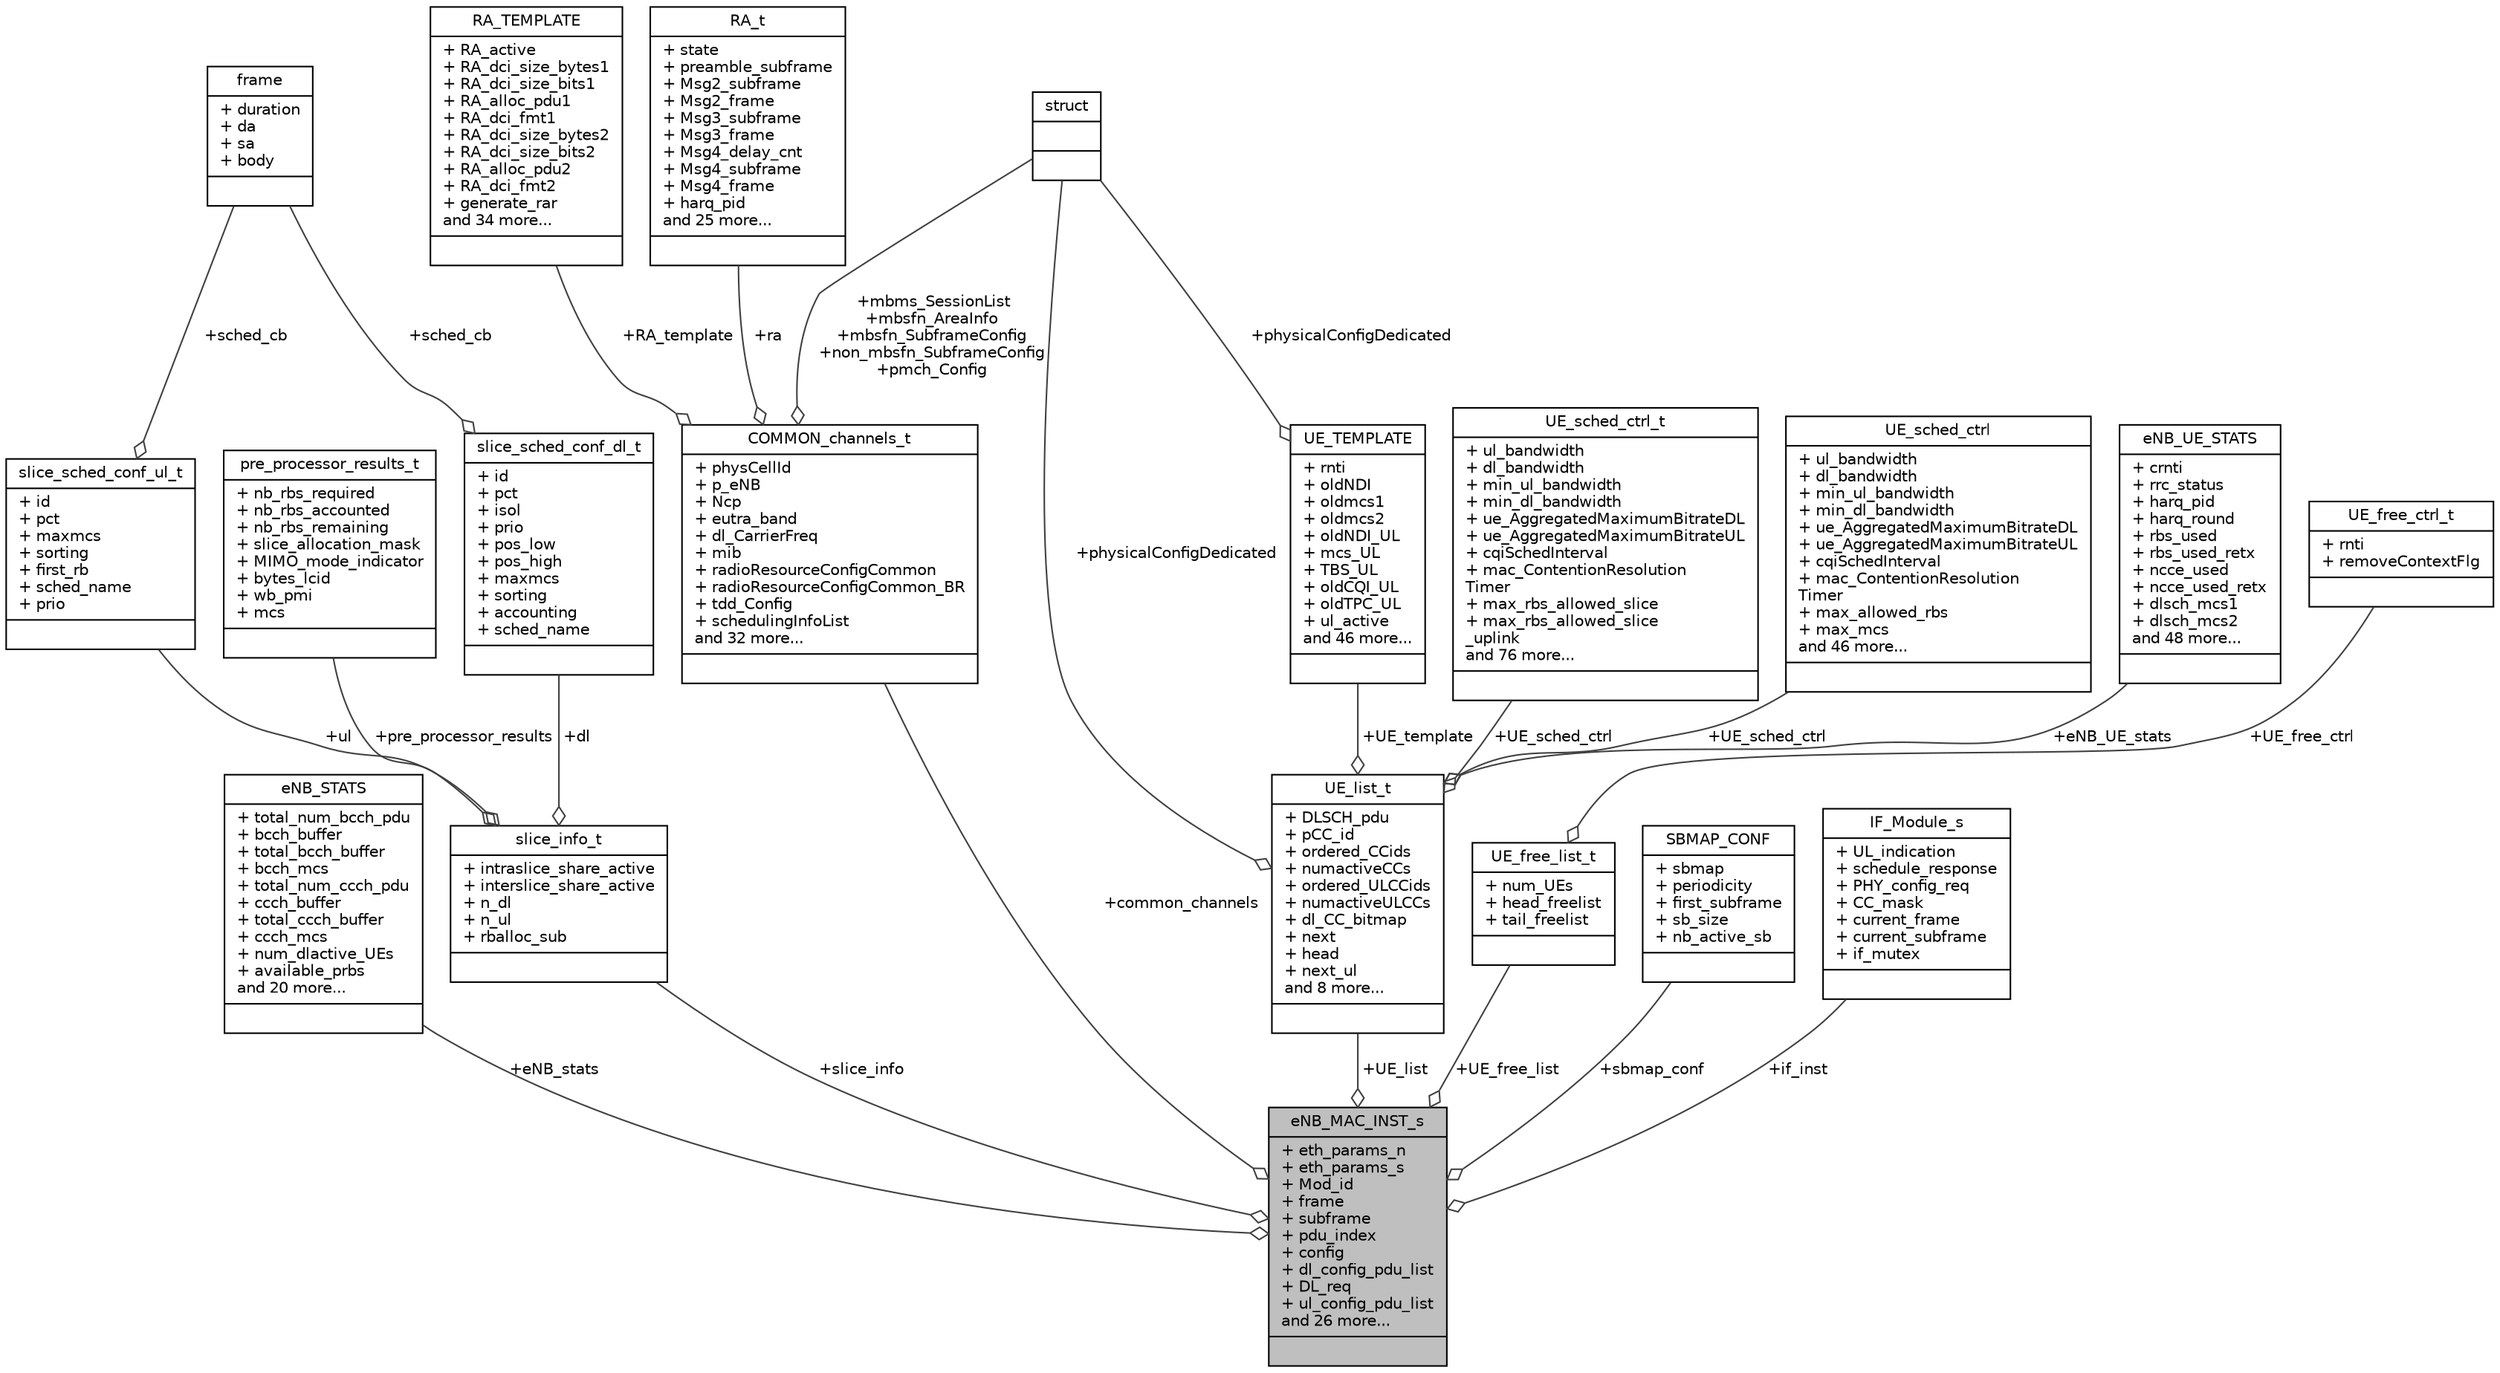 digraph "eNB_MAC_INST_s"
{
 // LATEX_PDF_SIZE
  edge [fontname="Helvetica",fontsize="10",labelfontname="Helvetica",labelfontsize="10"];
  node [fontname="Helvetica",fontsize="10",shape=record];
  Node1 [label="{eNB_MAC_INST_s\n|+ eth_params_n\l+ eth_params_s\l+ Mod_id\l+ frame\l+ subframe\l+ pdu_index\l+ config\l+ dl_config_pdu_list\l+ DL_req\l+ ul_config_pdu_list\land 26 more...\l|}",height=0.2,width=0.4,color="black", fillcolor="grey75", style="filled", fontcolor="black",tooltip="top level eNB MAC structure"];
  Node2 -> Node1 [color="grey25",fontsize="10",style="solid",label=" +eNB_stats" ,arrowhead="odiamond",fontname="Helvetica"];
  Node2 [label="{eNB_STATS\n|+ total_num_bcch_pdu\l+ bcch_buffer\l+ total_bcch_buffer\l+ bcch_mcs\l+ total_num_ccch_pdu\l+ ccch_buffer\l+ total_ccch_buffer\l+ ccch_mcs\l+ num_dlactive_UEs\l+ available_prbs\land 20 more...\l|}",height=0.2,width=0.4,color="black", fillcolor="white", style="filled",URL="$structeNB__STATS.html",tooltip="eNB overall statistics"];
  Node3 -> Node1 [color="grey25",fontsize="10",style="solid",label=" +slice_info" ,arrowhead="odiamond",fontname="Helvetica"];
  Node3 [label="{slice_info_t\n|+ intraslice_share_active\l+ interslice_share_active\l+ n_dl\l+ n_ul\l+ rballoc_sub\l|}",height=0.2,width=0.4,color="black", fillcolor="white", style="filled",URL="$structslice__info__t.html",tooltip=" "];
  Node4 -> Node3 [color="grey25",fontsize="10",style="solid",label=" +ul" ,arrowhead="odiamond",fontname="Helvetica"];
  Node4 [label="{slice_sched_conf_ul_t\n|+ id\l+ pct\l+ maxmcs\l+ sorting\l+ first_rb\l+ sched_name\l+ prio\l|}",height=0.2,width=0.4,color="black", fillcolor="white", style="filled",URL="$structslice__sched__conf__ul__t.html",tooltip=" "];
  Node5 -> Node4 [color="grey25",fontsize="10",style="solid",label=" +sched_cb" ,arrowhead="odiamond",fontname="Helvetica"];
  Node5 [label="{frame\n|+ duration\l+ da\l+ sa\l+ body\l|}",height=0.2,width=0.4,color="black", fillcolor="white", style="filled",URL="$structframe.html",tooltip="the frame structure is ..."];
  Node6 -> Node3 [color="grey25",fontsize="10",style="solid",label=" +dl" ,arrowhead="odiamond",fontname="Helvetica"];
  Node6 [label="{slice_sched_conf_dl_t\n|+ id\l+ pct\l+ isol\l+ prio\l+ pos_low\l+ pos_high\l+ maxmcs\l+ sorting\l+ accounting\l+ sched_name\l|}",height=0.2,width=0.4,color="black", fillcolor="white", style="filled",URL="$structslice__sched__conf__dl__t.html",tooltip=" "];
  Node5 -> Node6 [color="grey25",fontsize="10",style="solid",label=" +sched_cb" ,arrowhead="odiamond",fontname="Helvetica"];
  Node7 -> Node3 [color="grey25",fontsize="10",style="solid",label=" +pre_processor_results" ,arrowhead="odiamond",fontname="Helvetica"];
  Node7 [label="{pre_processor_results_t\n|+ nb_rbs_required\l+ nb_rbs_accounted\l+ nb_rbs_remaining\l+ slice_allocation_mask\l+ MIMO_mode_indicator\l+ bytes_lcid\l+ wb_pmi\l+ mcs\l|}",height=0.2,width=0.4,color="black", fillcolor="white", style="filled",URL="$structpre__processor__results__t.html",tooltip="Structure for saving the output of each pre_processor instance."];
  Node8 -> Node1 [color="grey25",fontsize="10",style="solid",label=" +common_channels" ,arrowhead="odiamond",fontname="Helvetica"];
  Node8 [label="{COMMON_channels_t\n|+ physCellId\l+ p_eNB\l+ Ncp\l+ eutra_band\l+ dl_CarrierFreq\l+ mib\l+ radioResourceConfigCommon\l+ radioResourceConfigCommon_BR\l+ tdd_Config\l+ schedulingInfoList\land 32 more...\l|}",height=0.2,width=0.4,color="black", fillcolor="white", style="filled",URL="$structCOMMON__channels__t.html",tooltip="eNB common channels"];
  Node9 -> Node8 [color="grey25",fontsize="10",style="solid",label=" +ra" ,arrowhead="odiamond",fontname="Helvetica"];
  Node9 [label="{RA_t\n|+ state\l+ preamble_subframe\l+ Msg2_subframe\l+ Msg2_frame\l+ Msg3_subframe\l+ Msg3_frame\l+ Msg4_delay_cnt\l+ Msg4_subframe\l+ Msg4_frame\l+ harq_pid\land 25 more...\l|}",height=0.2,width=0.4,color="black", fillcolor="white", style="filled",URL="$structRA__t.html",tooltip="eNB template for the Random access information"];
  Node10 -> Node8 [color="grey25",fontsize="10",style="solid",label=" +mbms_SessionList\n+mbsfn_AreaInfo\n+mbsfn_SubframeConfig\n+non_mbsfn_SubframeConfig\n+pmch_Config" ,arrowhead="odiamond",fontname="Helvetica"];
  Node10 [label="{struct\n||}",height=0.2,width=0.4,color="black", fillcolor="white", style="filled",URL="$structstruct.html",tooltip="holds vehicle id and initial pointer to the head of the linked list in hastable"];
  Node11 -> Node8 [color="grey25",fontsize="10",style="solid",label=" +RA_template" ,arrowhead="odiamond",fontname="Helvetica"];
  Node11 [label="{RA_TEMPLATE\n|+ RA_active\l+ RA_dci_size_bytes1\l+ RA_dci_size_bits1\l+ RA_alloc_pdu1\l+ RA_dci_fmt1\l+ RA_dci_size_bytes2\l+ RA_dci_size_bits2\l+ RA_alloc_pdu2\l+ RA_dci_fmt2\l+ generate_rar\land 34 more...\l|}",height=0.2,width=0.4,color="black", fillcolor="white", style="filled",URL="$structRA__TEMPLATE.html",tooltip="eNB template for the Random access information"];
  Node12 -> Node1 [color="grey25",fontsize="10",style="solid",label=" +UE_free_list" ,arrowhead="odiamond",fontname="Helvetica"];
  Node12 [label="{UE_free_list_t\n|+ num_UEs\l+ head_freelist\l+ tail_freelist\l|}",height=0.2,width=0.4,color="black", fillcolor="white", style="filled",URL="$structUE__free__list__t.html",tooltip="REMOVE UE list used by eNB to order UEs/CC for deleting."];
  Node13 -> Node12 [color="grey25",fontsize="10",style="solid",label=" +UE_free_ctrl" ,arrowhead="odiamond",fontname="Helvetica"];
  Node13 [label="{UE_free_ctrl_t\n|+ rnti\l+ removeContextFlg\l|}",height=0.2,width=0.4,color="black", fillcolor="white", style="filled",URL="$structUE__free__ctrl__t.html",tooltip="deleting control information"];
  Node14 -> Node1 [color="grey25",fontsize="10",style="solid",label=" +sbmap_conf" ,arrowhead="odiamond",fontname="Helvetica"];
  Node14 [label="{SBMAP_CONF\n|+ sbmap\l+ periodicity\l+ first_subframe\l+ sb_size\l+ nb_active_sb\l|}",height=0.2,width=0.4,color="black", fillcolor="white", style="filled",URL="$structSBMAP__CONF.html",tooltip="subband bitmap confguration (for ALU icic algo purpose), in test phase"];
  Node15 -> Node1 [color="grey25",fontsize="10",style="solid",label=" +UE_list" ,arrowhead="odiamond",fontname="Helvetica"];
  Node15 [label="{UE_list_t\n|+ DLSCH_pdu\l+ pCC_id\l+ ordered_CCids\l+ numactiveCCs\l+ ordered_ULCCids\l+ numactiveULCCs\l+ dl_CC_bitmap\l+ next\l+ head\l+ next_ul\land 8 more...\l|}",height=0.2,width=0.4,color="black", fillcolor="white", style="filled",URL="$structUE__list__t.html",tooltip="UE list used by eNB to order UEs/CC for scheduling."];
  Node16 -> Node15 [color="grey25",fontsize="10",style="solid",label=" +UE_sched_ctrl" ,arrowhead="odiamond",fontname="Helvetica"];
  Node16 [label="{UE_sched_ctrl_t\n|+ ul_bandwidth\l+ dl_bandwidth\l+ min_ul_bandwidth\l+ min_dl_bandwidth\l+ ue_AggregatedMaximumBitrateDL\l+ ue_AggregatedMaximumBitrateUL\l+ cqiSchedInterval\l+ mac_ContentionResolution\lTimer\l+ max_rbs_allowed_slice\l+ max_rbs_allowed_slice\l_uplink\land 76 more...\l|}",height=0.2,width=0.4,color="black", fillcolor="white", style="filled",URL="$structUE__sched__ctrl__t.html",tooltip="scheduling control information set through an API (not used)"];
  Node10 -> Node15 [color="grey25",fontsize="10",style="solid",label=" +physicalConfigDedicated" ,arrowhead="odiamond",fontname="Helvetica"];
  Node17 -> Node15 [color="grey25",fontsize="10",style="solid",label=" +UE_sched_ctrl" ,arrowhead="odiamond",fontname="Helvetica"];
  Node17 [label="{UE_sched_ctrl\n|+ ul_bandwidth\l+ dl_bandwidth\l+ min_ul_bandwidth\l+ min_dl_bandwidth\l+ ue_AggregatedMaximumBitrateDL\l+ ue_AggregatedMaximumBitrateUL\l+ cqiSchedInterval\l+ mac_ContentionResolution\lTimer\l+ max_allowed_rbs\l+ max_mcs\land 46 more...\l|}",height=0.2,width=0.4,color="black", fillcolor="white", style="filled",URL="$structUE__sched__ctrl.html",tooltip="scheduling control information set through an API (not used)"];
  Node18 -> Node15 [color="grey25",fontsize="10",style="solid",label=" +UE_template" ,arrowhead="odiamond",fontname="Helvetica"];
  Node18 [label="{UE_TEMPLATE\n|+ rnti\l+ oldNDI\l+ oldmcs1\l+ oldmcs2\l+ oldNDI_UL\l+ mcs_UL\l+ TBS_UL\l+ oldCQI_UL\l+ oldTPC_UL\l+ ul_active\land 46 more...\l|}",height=0.2,width=0.4,color="black", fillcolor="white", style="filled",URL="$structUE__TEMPLATE.html",tooltip="eNB template for UE context information"];
  Node10 -> Node18 [color="grey25",fontsize="10",style="solid",label=" +physicalConfigDedicated" ,arrowhead="odiamond",fontname="Helvetica"];
  Node19 -> Node15 [color="grey25",fontsize="10",style="solid",label=" +eNB_UE_stats" ,arrowhead="odiamond",fontname="Helvetica"];
  Node19 [label="{eNB_UE_STATS\n|+ crnti\l+ rrc_status\l+ harq_pid\l+ harq_round\l+ rbs_used\l+ rbs_used_retx\l+ ncce_used\l+ ncce_used_retx\l+ dlsch_mcs1\l+ dlsch_mcs2\land 48 more...\l|}",height=0.2,width=0.4,color="black", fillcolor="white", style="filled",URL="$structeNB__UE__STATS.html",tooltip="eNB statistics for the connected UEs"];
  Node20 -> Node1 [color="grey25",fontsize="10",style="solid",label=" +if_inst" ,arrowhead="odiamond",fontname="Helvetica"];
  Node20 [label="{IF_Module_s\n|+ UL_indication\l+ schedule_response\l+ PHY_config_req\l+ CC_mask\l+ current_frame\l+ current_subframe\l+ if_mutex\l|}",height=0.2,width=0.4,color="black", fillcolor="white", style="filled",URL="$structIF__Module__s.html",tooltip=" "];
}
